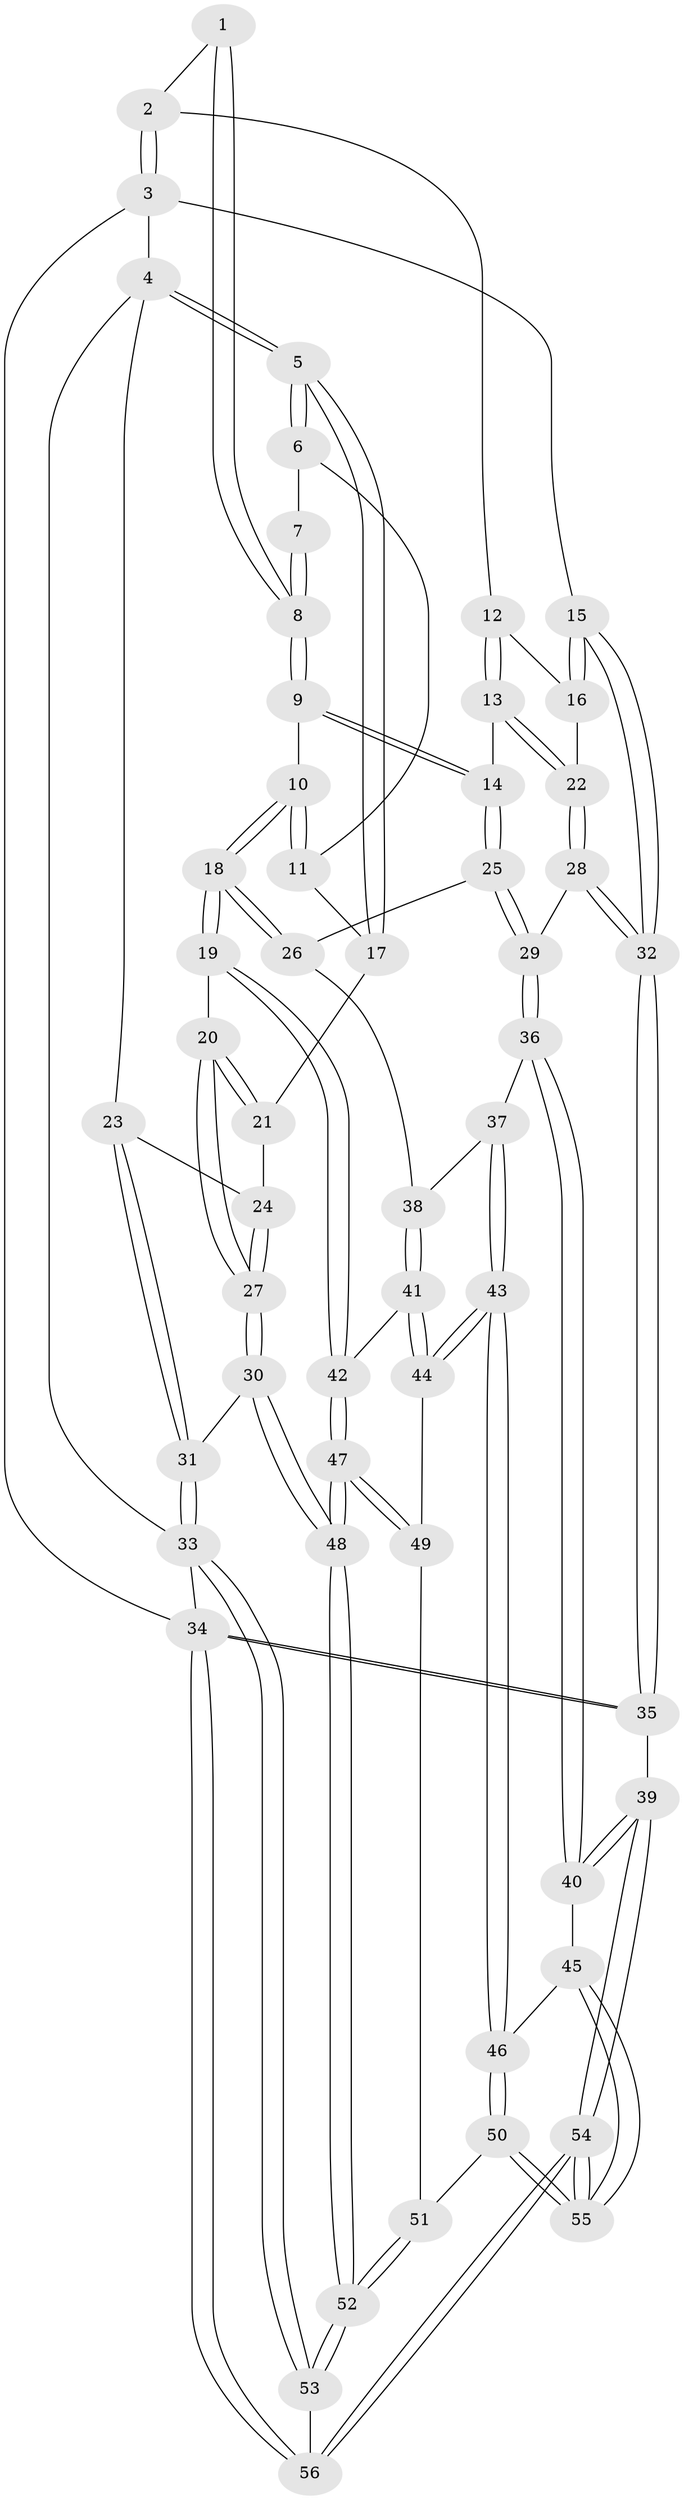 // Generated by graph-tools (version 1.1) at 2025/01/03/09/25 05:01:25]
// undirected, 56 vertices, 137 edges
graph export_dot {
graph [start="1"]
  node [color=gray90,style=filled];
  1 [pos="+0.8432824001602015+0"];
  2 [pos="+1+0"];
  3 [pos="+1+0"];
  4 [pos="+0+0"];
  5 [pos="+0+0"];
  6 [pos="+0.46675775950082055+0"];
  7 [pos="+0.6088865654751232+0"];
  8 [pos="+0.6556501905846255+0.1819392561622667"];
  9 [pos="+0.6562801189976522+0.2276382727832998"];
  10 [pos="+0.47150734056090593+0.17628144399088377"];
  11 [pos="+0.4531307545715886+0.16208425138830226"];
  12 [pos="+0.8380046772059639+0.14663554227220238"];
  13 [pos="+0.7293285881541958+0.26348787415316444"];
  14 [pos="+0.6747835352723531+0.24289990774544898"];
  15 [pos="+1+0.2857513395199296"];
  16 [pos="+1+0.2530362356952686"];
  17 [pos="+0.297824513121125+0.18545479819548288"];
  18 [pos="+0.3993062726881918+0.4928764285576756"];
  19 [pos="+0.3788140928335769+0.5056670295583561"];
  20 [pos="+0.3561949375047033+0.4974632092795202"];
  21 [pos="+0.2667823864020513+0.26009445350562055"];
  22 [pos="+0.762435289216768+0.3282712695700876"];
  23 [pos="+0+0"];
  24 [pos="+0.11779819908076745+0.31817436075372046"];
  25 [pos="+0.4567741313537185+0.4717109080731312"];
  26 [pos="+0.4289381100111164+0.48611015040877964"];
  27 [pos="+0.1074580825660628+0.5306336321164629"];
  28 [pos="+0.7771505294569038+0.3771959801187176"];
  29 [pos="+0.7699980839800623+0.4695558599499645"];
  30 [pos="+0.060858196002158006+0.567679444578784"];
  31 [pos="+0+0.5949060460233153"];
  32 [pos="+1+0.3930070562854389"];
  33 [pos="+0+1"];
  34 [pos="+1+1"];
  35 [pos="+1+0.6891603189286131"];
  36 [pos="+0.7753031024528227+0.4992283744080993"];
  37 [pos="+0.7110711002190049+0.5660257277301409"];
  38 [pos="+0.6320859940665321+0.5821722406421439"];
  39 [pos="+1+0.6944754637549948"];
  40 [pos="+0.9853676477005168+0.6713641469813272"];
  41 [pos="+0.5364820207633904+0.6756363943987389"];
  42 [pos="+0.40591010685885875+0.6319982707657674"];
  43 [pos="+0.6760066149005822+0.7631055943870558"];
  44 [pos="+0.5718661730590783+0.7190640723099385"];
  45 [pos="+0.9715077712983402+0.6784064309514954"];
  46 [pos="+0.6908088500058597+0.7896437036971682"];
  47 [pos="+0.34756683284820344+0.7822333120342428"];
  48 [pos="+0.2710864216853417+0.87264045299451"];
  49 [pos="+0.5093909170838508+0.807074476545309"];
  50 [pos="+0.6823520933142809+0.897927983807218"];
  51 [pos="+0.5420210444466078+0.8488365225406418"];
  52 [pos="+0.2272804958412779+1"];
  53 [pos="+0.20578127981920935+1"];
  54 [pos="+0.7295716614719163+1"];
  55 [pos="+0.7028642389988037+0.9681172829917312"];
  56 [pos="+0.728027196084947+1"];
  1 -- 2;
  1 -- 8;
  1 -- 8;
  2 -- 3;
  2 -- 3;
  2 -- 12;
  3 -- 4;
  3 -- 15;
  3 -- 34;
  4 -- 5;
  4 -- 5;
  4 -- 23;
  4 -- 33;
  5 -- 6;
  5 -- 6;
  5 -- 17;
  5 -- 17;
  6 -- 7;
  6 -- 11;
  7 -- 8;
  7 -- 8;
  8 -- 9;
  8 -- 9;
  9 -- 10;
  9 -- 14;
  9 -- 14;
  10 -- 11;
  10 -- 11;
  10 -- 18;
  10 -- 18;
  11 -- 17;
  12 -- 13;
  12 -- 13;
  12 -- 16;
  13 -- 14;
  13 -- 22;
  13 -- 22;
  14 -- 25;
  14 -- 25;
  15 -- 16;
  15 -- 16;
  15 -- 32;
  15 -- 32;
  16 -- 22;
  17 -- 21;
  18 -- 19;
  18 -- 19;
  18 -- 26;
  18 -- 26;
  19 -- 20;
  19 -- 42;
  19 -- 42;
  20 -- 21;
  20 -- 21;
  20 -- 27;
  20 -- 27;
  21 -- 24;
  22 -- 28;
  22 -- 28;
  23 -- 24;
  23 -- 31;
  23 -- 31;
  24 -- 27;
  24 -- 27;
  25 -- 26;
  25 -- 29;
  25 -- 29;
  26 -- 38;
  27 -- 30;
  27 -- 30;
  28 -- 29;
  28 -- 32;
  28 -- 32;
  29 -- 36;
  29 -- 36;
  30 -- 31;
  30 -- 48;
  30 -- 48;
  31 -- 33;
  31 -- 33;
  32 -- 35;
  32 -- 35;
  33 -- 53;
  33 -- 53;
  33 -- 34;
  34 -- 35;
  34 -- 35;
  34 -- 56;
  34 -- 56;
  35 -- 39;
  36 -- 37;
  36 -- 40;
  36 -- 40;
  37 -- 38;
  37 -- 43;
  37 -- 43;
  38 -- 41;
  38 -- 41;
  39 -- 40;
  39 -- 40;
  39 -- 54;
  39 -- 54;
  40 -- 45;
  41 -- 42;
  41 -- 44;
  41 -- 44;
  42 -- 47;
  42 -- 47;
  43 -- 44;
  43 -- 44;
  43 -- 46;
  43 -- 46;
  44 -- 49;
  45 -- 46;
  45 -- 55;
  45 -- 55;
  46 -- 50;
  46 -- 50;
  47 -- 48;
  47 -- 48;
  47 -- 49;
  47 -- 49;
  48 -- 52;
  48 -- 52;
  49 -- 51;
  50 -- 51;
  50 -- 55;
  50 -- 55;
  51 -- 52;
  51 -- 52;
  52 -- 53;
  52 -- 53;
  53 -- 56;
  54 -- 55;
  54 -- 55;
  54 -- 56;
  54 -- 56;
}
